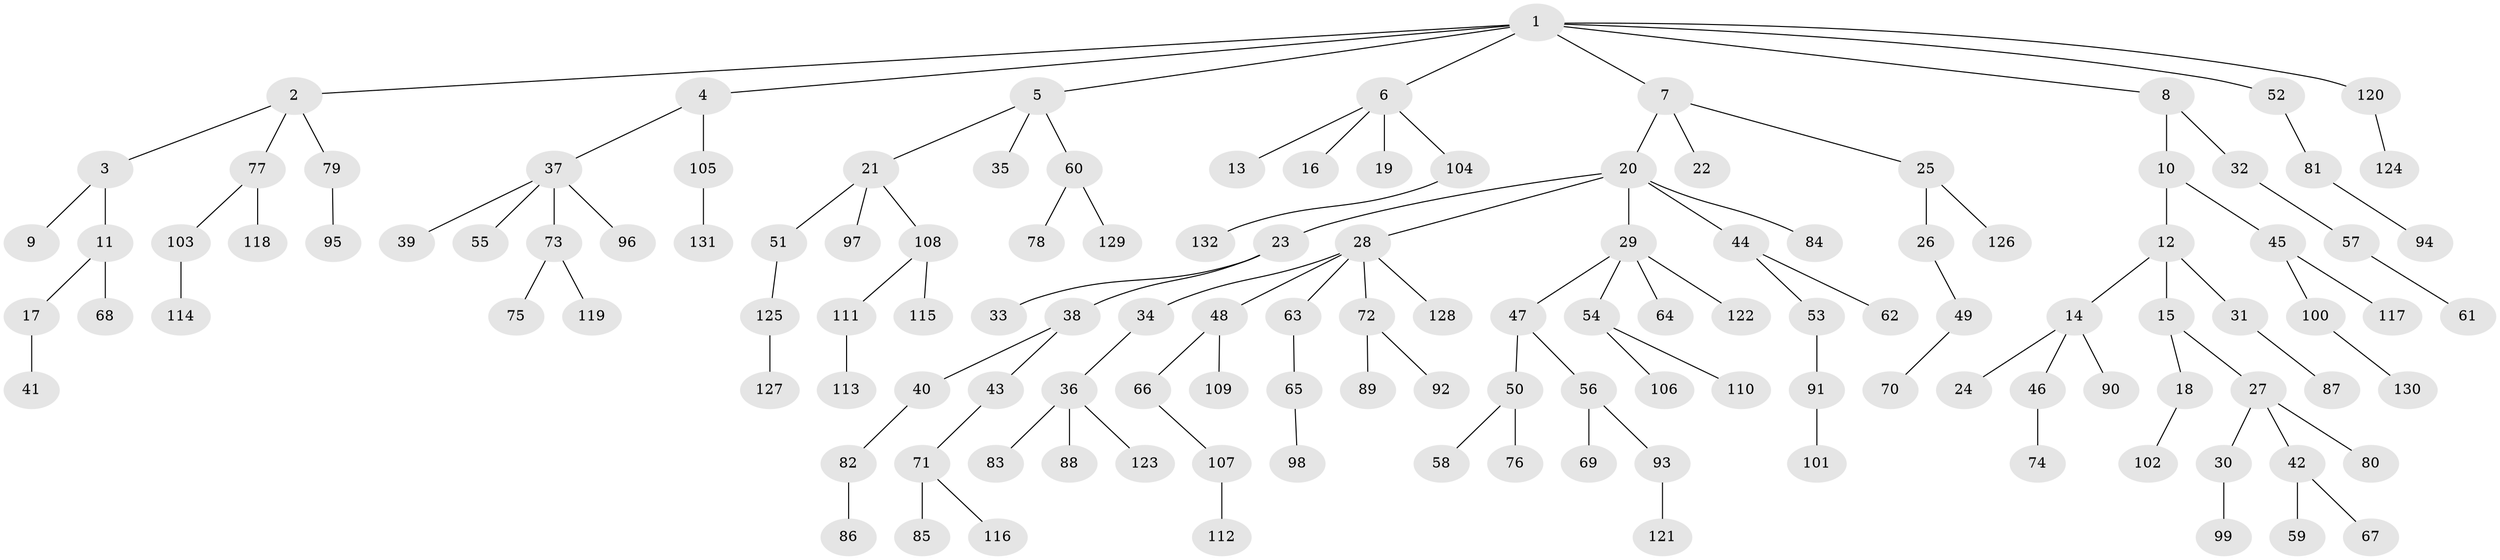 // Generated by graph-tools (version 1.1) at 2025/11/02/27/25 16:11:26]
// undirected, 132 vertices, 131 edges
graph export_dot {
graph [start="1"]
  node [color=gray90,style=filled];
  1;
  2;
  3;
  4;
  5;
  6;
  7;
  8;
  9;
  10;
  11;
  12;
  13;
  14;
  15;
  16;
  17;
  18;
  19;
  20;
  21;
  22;
  23;
  24;
  25;
  26;
  27;
  28;
  29;
  30;
  31;
  32;
  33;
  34;
  35;
  36;
  37;
  38;
  39;
  40;
  41;
  42;
  43;
  44;
  45;
  46;
  47;
  48;
  49;
  50;
  51;
  52;
  53;
  54;
  55;
  56;
  57;
  58;
  59;
  60;
  61;
  62;
  63;
  64;
  65;
  66;
  67;
  68;
  69;
  70;
  71;
  72;
  73;
  74;
  75;
  76;
  77;
  78;
  79;
  80;
  81;
  82;
  83;
  84;
  85;
  86;
  87;
  88;
  89;
  90;
  91;
  92;
  93;
  94;
  95;
  96;
  97;
  98;
  99;
  100;
  101;
  102;
  103;
  104;
  105;
  106;
  107;
  108;
  109;
  110;
  111;
  112;
  113;
  114;
  115;
  116;
  117;
  118;
  119;
  120;
  121;
  122;
  123;
  124;
  125;
  126;
  127;
  128;
  129;
  130;
  131;
  132;
  1 -- 2;
  1 -- 4;
  1 -- 5;
  1 -- 6;
  1 -- 7;
  1 -- 8;
  1 -- 52;
  1 -- 120;
  2 -- 3;
  2 -- 77;
  2 -- 79;
  3 -- 9;
  3 -- 11;
  4 -- 37;
  4 -- 105;
  5 -- 21;
  5 -- 35;
  5 -- 60;
  6 -- 13;
  6 -- 16;
  6 -- 19;
  6 -- 104;
  7 -- 20;
  7 -- 22;
  7 -- 25;
  8 -- 10;
  8 -- 32;
  10 -- 12;
  10 -- 45;
  11 -- 17;
  11 -- 68;
  12 -- 14;
  12 -- 15;
  12 -- 31;
  14 -- 24;
  14 -- 46;
  14 -- 90;
  15 -- 18;
  15 -- 27;
  17 -- 41;
  18 -- 102;
  20 -- 23;
  20 -- 28;
  20 -- 29;
  20 -- 44;
  20 -- 84;
  21 -- 51;
  21 -- 97;
  21 -- 108;
  23 -- 33;
  23 -- 38;
  25 -- 26;
  25 -- 126;
  26 -- 49;
  27 -- 30;
  27 -- 42;
  27 -- 80;
  28 -- 34;
  28 -- 48;
  28 -- 63;
  28 -- 72;
  28 -- 128;
  29 -- 47;
  29 -- 54;
  29 -- 64;
  29 -- 122;
  30 -- 99;
  31 -- 87;
  32 -- 57;
  34 -- 36;
  36 -- 83;
  36 -- 88;
  36 -- 123;
  37 -- 39;
  37 -- 55;
  37 -- 73;
  37 -- 96;
  38 -- 40;
  38 -- 43;
  40 -- 82;
  42 -- 59;
  42 -- 67;
  43 -- 71;
  44 -- 53;
  44 -- 62;
  45 -- 100;
  45 -- 117;
  46 -- 74;
  47 -- 50;
  47 -- 56;
  48 -- 66;
  48 -- 109;
  49 -- 70;
  50 -- 58;
  50 -- 76;
  51 -- 125;
  52 -- 81;
  53 -- 91;
  54 -- 106;
  54 -- 110;
  56 -- 69;
  56 -- 93;
  57 -- 61;
  60 -- 78;
  60 -- 129;
  63 -- 65;
  65 -- 98;
  66 -- 107;
  71 -- 85;
  71 -- 116;
  72 -- 89;
  72 -- 92;
  73 -- 75;
  73 -- 119;
  77 -- 103;
  77 -- 118;
  79 -- 95;
  81 -- 94;
  82 -- 86;
  91 -- 101;
  93 -- 121;
  100 -- 130;
  103 -- 114;
  104 -- 132;
  105 -- 131;
  107 -- 112;
  108 -- 111;
  108 -- 115;
  111 -- 113;
  120 -- 124;
  125 -- 127;
}
